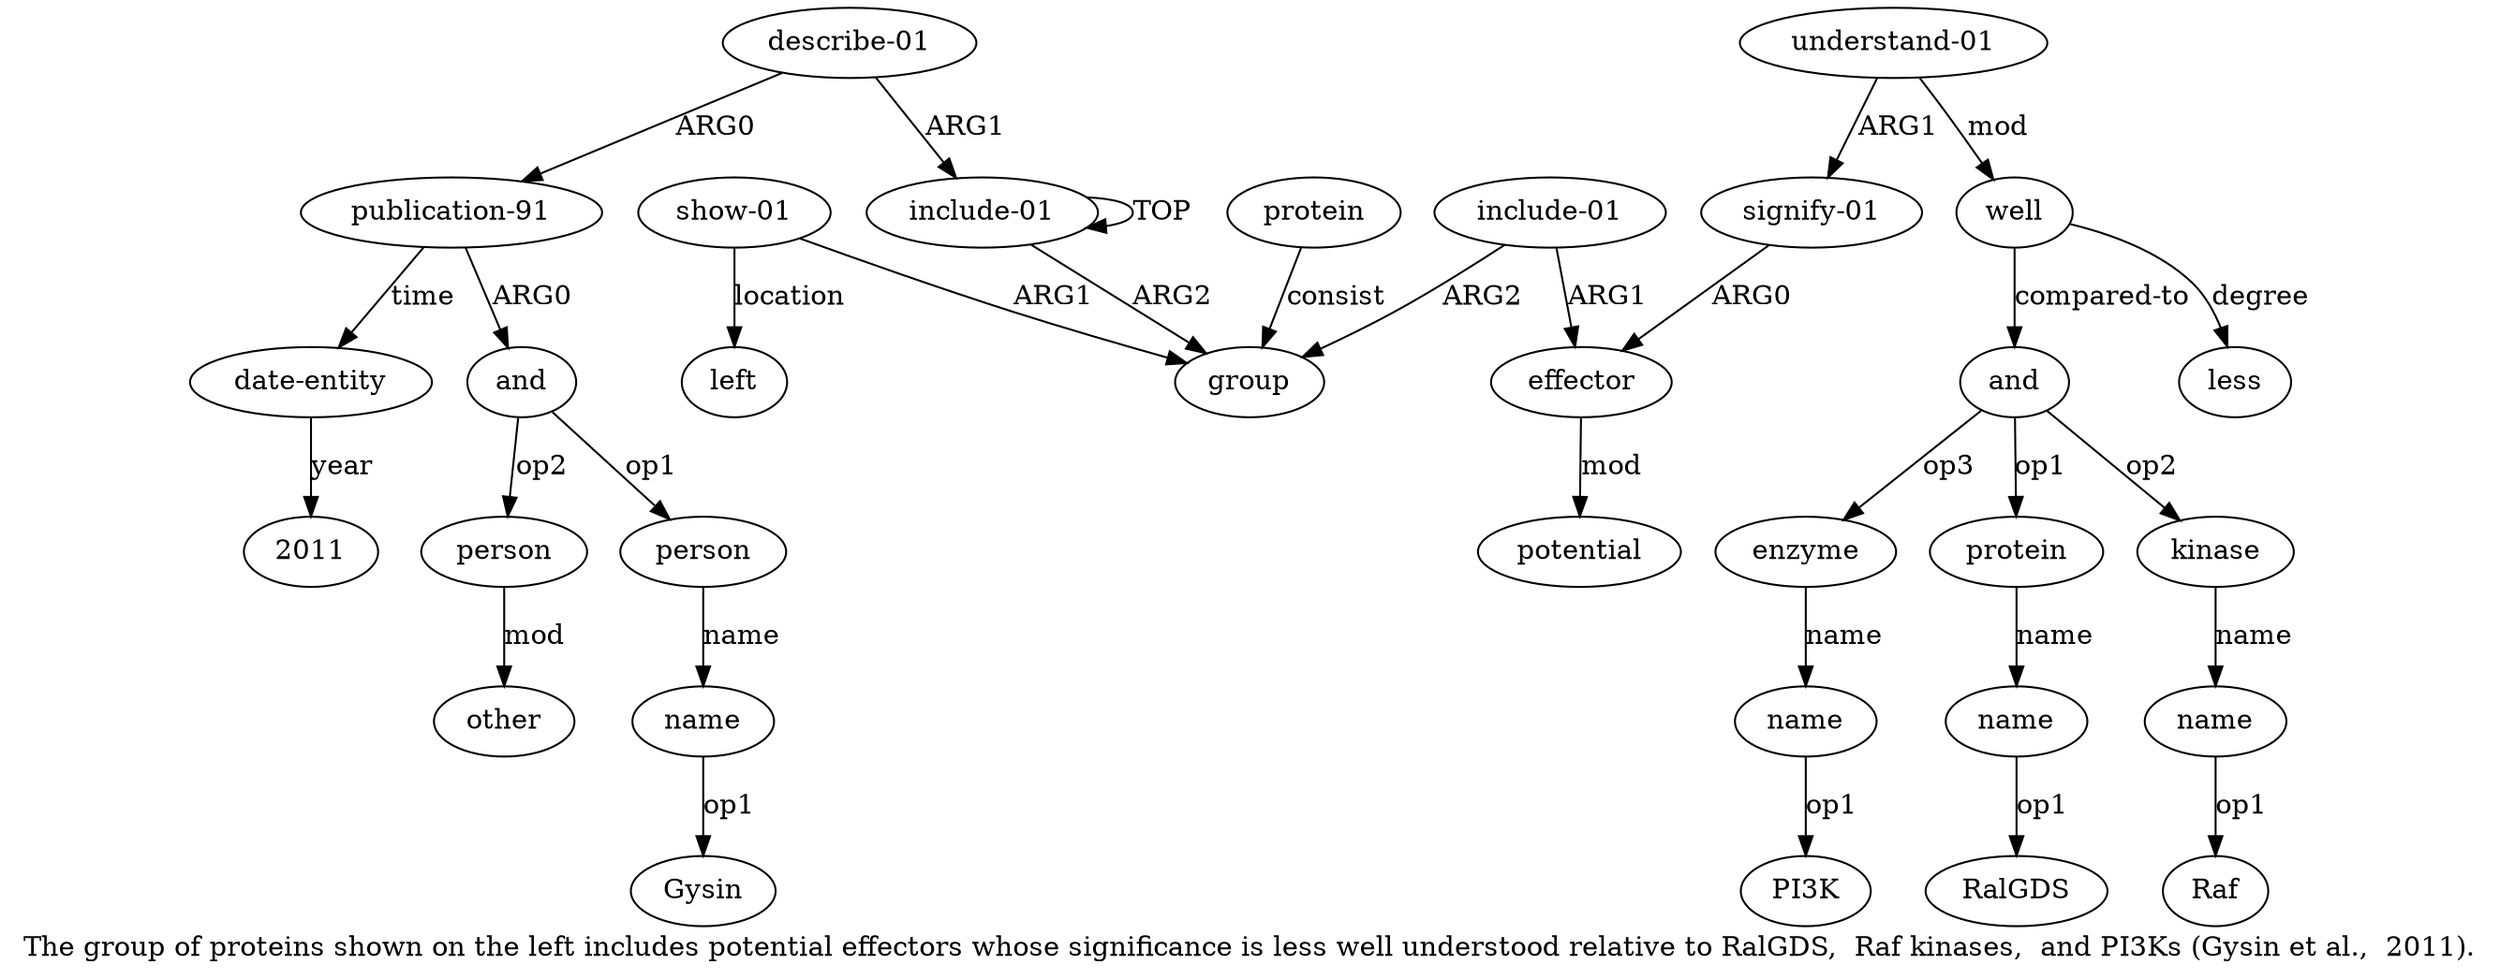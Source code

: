 digraph  {
	graph [label="The group of proteins shown on the left includes potential effectors whose significance is less well understood relative to RalGDS,  \
Raf kinases,  and PI3Ks (Gysin et al.,  2011)."];
	node [label="\N"];
	a20	 [color=black,
		gold_ind=20,
		gold_label="publication-91",
		label="publication-91",
		test_ind=20,
		test_label="publication-91"];
	a21	 [color=black,
		gold_ind=21,
		gold_label=and,
		label=and,
		test_ind=21,
		test_label=and];
	a20 -> a21 [key=0,
	color=black,
	gold_label=ARG0,
	label=ARG0,
	test_label=ARG0];
a26 [color=black,
	gold_ind=26,
	gold_label="date-entity",
	label="date-entity",
	test_ind=26,
	test_label="date-entity"];
a20 -> a26 [key=0,
color=black,
gold_label=time,
label=time,
test_label=time];
a22 [color=black,
gold_ind=22,
gold_label=person,
label=person,
test_ind=22,
test_label=person];
a21 -> a22 [key=0,
color=black,
gold_label=op1,
label=op1,
test_label=op1];
a24 [color=black,
gold_ind=24,
gold_label=person,
label=person,
test_ind=24,
test_label=person];
a21 -> a24 [key=0,
color=black,
gold_label=op2,
label=op2,
test_label=op2];
a23 [color=black,
gold_ind=23,
gold_label=name,
label=name,
test_ind=23,
test_label=name];
a22 -> a23 [key=0,
color=black,
gold_label=name,
label=name,
test_label=name];
"a23 Gysin" [color=black,
gold_ind=-1,
gold_label=Gysin,
label=Gysin,
test_ind=-1,
test_label=Gysin];
a23 -> "a23 Gysin" [key=0,
color=black,
gold_label=op1,
label=op1,
test_label=op1];
a25 [color=black,
gold_ind=25,
gold_label=other,
label=other,
test_ind=25,
test_label=other];
a24 -> a25 [key=0,
color=black,
gold_label=mod,
label=mod,
test_label=mod];
"a26 2011" [color=black,
gold_ind=-1,
gold_label=2011,
label=2011,
test_ind=-1,
test_label=2011];
a26 -> "a26 2011" [key=0,
color=black,
gold_label=year,
label=year,
test_label=year];
"a14 RalGDS" [color=black,
gold_ind=-1,
gold_label=RalGDS,
label=RalGDS,
test_ind=-1,
test_label=RalGDS];
"a16 Raf" [color=black,
gold_ind=-1,
gold_label=Raf,
label=Raf,
test_ind=-1,
test_label=Raf];
a15 [color=black,
gold_ind=15,
gold_label=kinase,
label=kinase,
test_ind=15,
test_label=kinase];
a16 [color=black,
gold_ind=16,
gold_label=name,
label=name,
test_ind=16,
test_label=name];
a15 -> a16 [key=0,
color=black,
gold_label=name,
label=name,
test_label=name];
a14 [color=black,
gold_ind=14,
gold_label=name,
label=name,
test_ind=14,
test_label=name];
a14 -> "a14 RalGDS" [key=0,
color=black,
gold_label=op1,
label=op1,
test_label=op1];
a17 [color=black,
gold_ind=17,
gold_label=enzyme,
label=enzyme,
test_ind=17,
test_label=enzyme];
a18 [color=black,
gold_ind=18,
gold_label=name,
label=name,
test_ind=18,
test_label=name];
a17 -> a18 [key=0,
color=black,
gold_label=name,
label=name,
test_label=name];
a16 -> "a16 Raf" [key=0,
color=black,
gold_label=op1,
label=op1,
test_label=op1];
a11 [color=black,
gold_ind=11,
gold_label=less,
label=less,
test_ind=11,
test_label=less];
a10 [color=black,
gold_ind=10,
gold_label=well,
label=well,
test_ind=10,
test_label=well];
a10 -> a11 [key=0,
color=black,
gold_label=degree,
label=degree,
test_label=degree];
a12 [color=black,
gold_ind=12,
gold_label=and,
label=and,
test_ind=12,
test_label=and];
a10 -> a12 [key=0,
color=black,
gold_label="compared-to",
label="compared-to",
test_label="compared-to"];
a13 [color=black,
gold_ind=13,
gold_label=protein,
label=protein,
test_ind=13,
test_label=protein];
a13 -> a14 [key=0,
color=black,
gold_label=name,
label=name,
test_label=name];
a12 -> a15 [key=0,
color=black,
gold_label=op2,
label=op2,
test_label=op2];
a12 -> a17 [key=0,
color=black,
gold_label=op3,
label=op3,
test_label=op3];
a12 -> a13 [key=0,
color=black,
gold_label=op1,
label=op1,
test_label=op1];
a19 [color=black,
gold_ind=19,
gold_label="describe-01",
label="describe-01",
test_ind=19,
test_label="describe-01"];
a19 -> a20 [key=0,
color=black,
gold_label=ARG0,
label=ARG0,
test_label=ARG0];
a0 [color=black,
gold_ind=0,
gold_label="include-01",
label="include-01",
test_ind=0,
test_label="include-01"];
a19 -> a0 [key=0,
color=black,
gold_label=ARG1,
label=ARG1,
test_label=ARG1];
"a18 PI3K" [color=black,
gold_ind=-1,
gold_label=PI3K,
label=PI3K,
test_ind=-1,
test_label=PI3K];
a18 -> "a18 PI3K" [key=0,
color=black,
gold_label=op1,
label=op1,
test_label=op1];
a1 [color=black,
gold_ind=1,
gold_label=group,
label=group,
test_ind=1,
test_label=group];
a0 -> a1 [key=0,
color=black,
gold_label=ARG2,
label=ARG2,
test_label=ARG2];
a0 -> a0 [key=0,
color=black,
gold_label=TOP,
label=TOP,
test_label=TOP];
a3 [color=black,
gold_ind=3,
gold_label="show-01",
label="show-01",
test_ind=3,
test_label="show-01"];
a3 -> a1 [key=0,
color=black,
gold_label=ARG1,
label=ARG1,
test_label=ARG1];
a4 [color=black,
gold_ind=4,
gold_label=left,
label=left,
test_ind=4,
test_label=left];
a3 -> a4 [key=0,
color=black,
gold_label=location,
label=location,
test_label=location];
a2 [color=black,
gold_ind=2,
gold_label=protein,
label=protein,
test_ind=2,
test_label=protein];
a2 -> a1 [key=0,
color=black,
gold_label=consist,
label=consist,
test_label=consist];
a5 [color=black,
gold_ind=5,
gold_label="include-01",
label="include-01",
test_ind=5,
test_label="include-01"];
a5 -> a1 [key=0,
color=black,
gold_label=ARG2,
label=ARG2,
test_label=ARG2];
a6 [color=black,
gold_ind=6,
gold_label=effector,
label=effector,
test_ind=6,
test_label=effector];
a5 -> a6 [key=0,
color=black,
gold_label=ARG1,
label=ARG1,
test_label=ARG1];
a7 [color=black,
gold_ind=7,
gold_label=potential,
label=potential,
test_ind=7,
test_label=potential];
a6 -> a7 [key=0,
color=black,
gold_label=mod,
label=mod,
test_label=mod];
a9 [color=black,
gold_ind=9,
gold_label="understand-01",
label="understand-01",
test_ind=9,
test_label="understand-01"];
a9 -> a10 [key=0,
color=black,
gold_label=mod,
label=mod,
test_label=mod];
a8 [color=black,
gold_ind=8,
gold_label="signify-01",
label="signify-01",
test_ind=8,
test_label="signify-01"];
a9 -> a8 [key=0,
color=black,
gold_label=ARG1,
label=ARG1,
test_label=ARG1];
a8 -> a6 [key=0,
color=black,
gold_label=ARG0,
label=ARG0,
test_label=ARG0];
}
